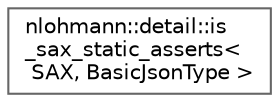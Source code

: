 digraph "类继承关系图"
{
 // LATEX_PDF_SIZE
  bgcolor="transparent";
  edge [fontname=Helvetica,fontsize=10,labelfontname=Helvetica,labelfontsize=10];
  node [fontname=Helvetica,fontsize=10,shape=box,height=0.2,width=0.4];
  rankdir="LR";
  Node0 [id="Node000000",label="nlohmann::detail::is\l_sax_static_asserts\<\l SAX, BasicJsonType \>",height=0.2,width=0.4,color="grey40", fillcolor="white", style="filled",URL="$structnlohmann_1_1detail_1_1is__sax__static__asserts.html",tooltip=" "];
}
